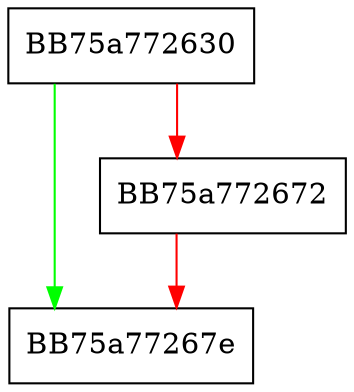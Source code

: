 digraph destroy_ptd_array {
  node [shape="box"];
  graph [splines=ortho];
  BB75a772630 -> BB75a77267e [color="green"];
  BB75a772630 -> BB75a772672 [color="red"];
  BB75a772672 -> BB75a77267e [color="red"];
}